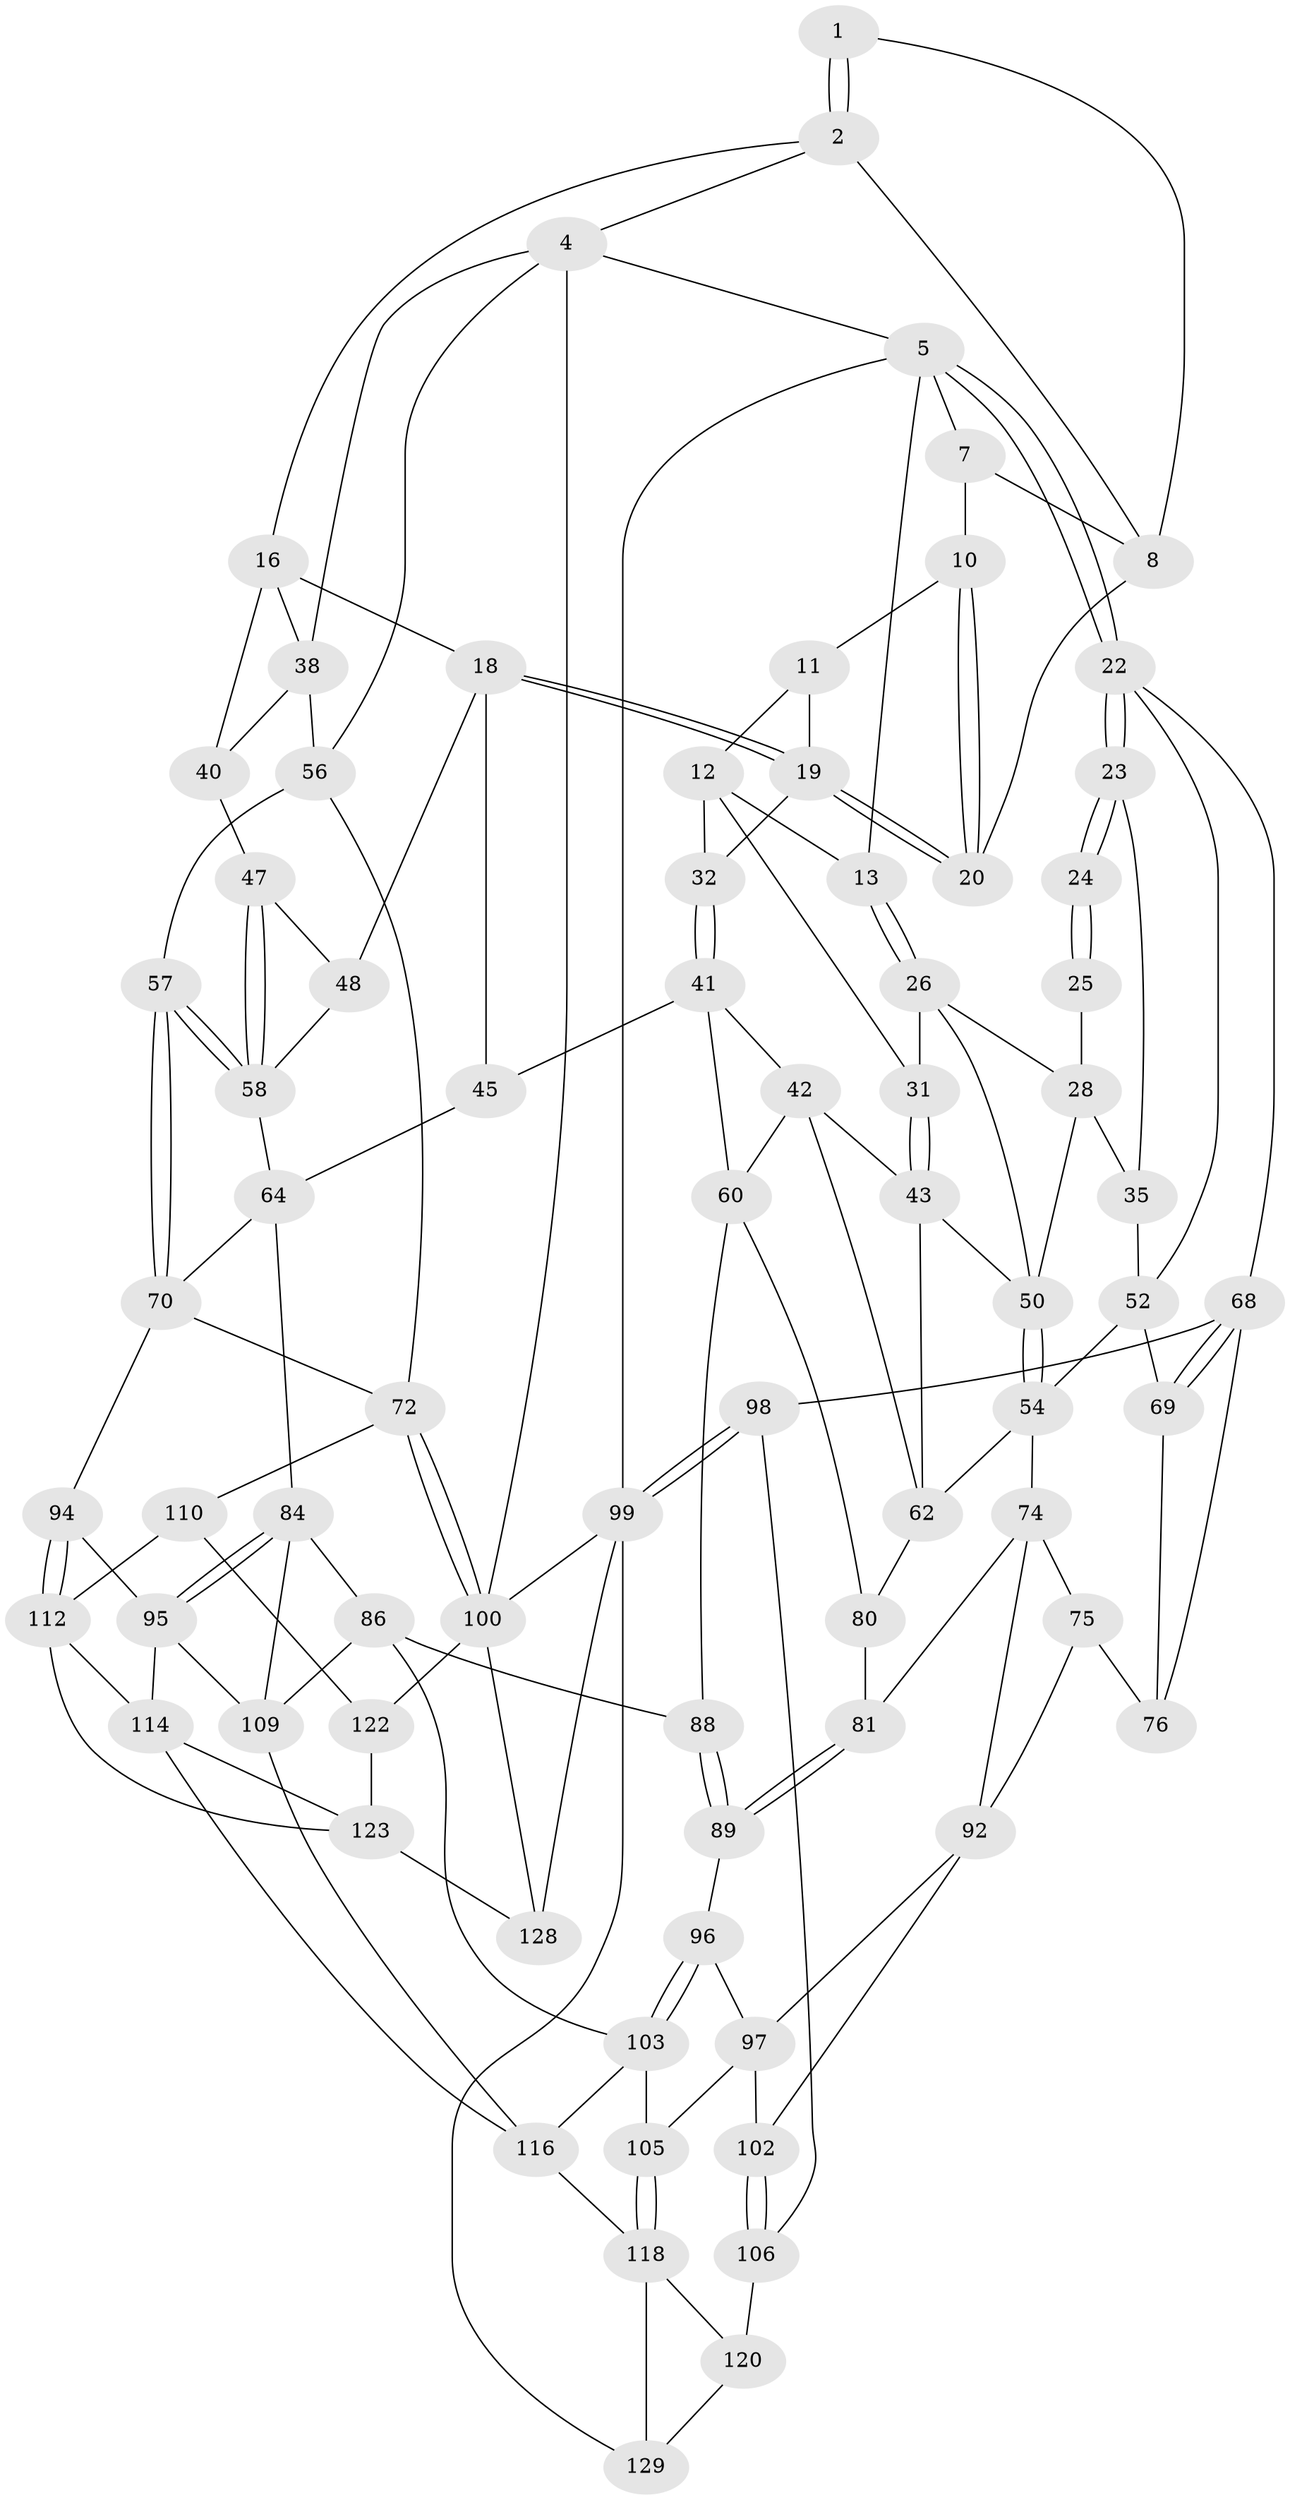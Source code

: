 // original degree distribution, {3: 0.023076923076923078, 5: 0.4846153846153846, 4: 0.24615384615384617, 6: 0.24615384615384617}
// Generated by graph-tools (version 1.1) at 2025/42/03/06/25 10:42:28]
// undirected, 76 vertices, 160 edges
graph export_dot {
graph [start="1"]
  node [color=gray90,style=filled];
  1 [pos="+0.4517299656474941+0"];
  2 [pos="+0.8272456682912274+0",super="+3"];
  4 [pos="+1+0",super="+37"];
  5 [pos="+0+0",super="+6"];
  7 [pos="+0.36810150495235744+0",super="+9"];
  8 [pos="+0.5261265710916705+0.05256966165394628",super="+15"];
  10 [pos="+0.4642917994437516+0.10329659012316515"];
  11 [pos="+0.45535392014583803+0.110181078398784"];
  12 [pos="+0.37491507452007256+0.10762065511582078",super="+30"];
  13 [pos="+0.2582552266142408+0.01194517528616542",super="+14"];
  16 [pos="+0.8166808099233998+0.1255295111772675",super="+17"];
  18 [pos="+0.6393167867519016+0.19348203920081616",super="+44"];
  19 [pos="+0.6384181280963209+0.19284844783342897",super="+21"];
  20 [pos="+0.62269952068775+0.14209198114204225"];
  22 [pos="+0+0.1486972062310494",super="+53"];
  23 [pos="+0+0.14926724771974914",super="+36"];
  24 [pos="+0+0.13924060652743867",super="+33"];
  25 [pos="+0.20837274436790934+0.02875528678800099",super="+29"];
  26 [pos="+0.26595839689810064+0.2448650739252771",super="+27"];
  28 [pos="+0.144390736099318+0.1668364440824247",super="+34"];
  31 [pos="+0.35706795283893034+0.25989435836199615"];
  32 [pos="+0.5026259687422793+0.2332594392835141"];
  35 [pos="+0.08687979305367909+0.2837287466530244"];
  38 [pos="+0.8966344509134163+0.17479916794745334",super="+39"];
  40 [pos="+0.7745911069798886+0.27597596761394194"];
  41 [pos="+0.49608417213598544+0.26809909200490073",super="+46"];
  42 [pos="+0.38406938511939215+0.32128627027516476",super="+61"];
  43 [pos="+0.3776340467152974+0.32036320018367737",super="+49"];
  45 [pos="+0.5743592809014664+0.4252517153650708"];
  47 [pos="+0.7613960286348251+0.3039244747498307"];
  48 [pos="+0.7041720539452991+0.33649576981073753"];
  50 [pos="+0.20259586798118498+0.348980128619871",super="+51"];
  52 [pos="+0.07031552807962385+0.31291450631286744",super="+55"];
  54 [pos="+0.18589199229980405+0.40459250312212586",super="+67"];
  56 [pos="+0.9322125631231422+0.3700915510102456",super="+63"];
  57 [pos="+0.8921233662920612+0.4084618862735709"];
  58 [pos="+0.7744614757486941+0.4050427292162202",super="+59"];
  60 [pos="+0.5575832365303091+0.4247147824440483",super="+79"];
  62 [pos="+0.3541849214480952+0.4408514386366877",super="+66"];
  64 [pos="+0.7264783511665687+0.44819597081542856",super="+65"];
  68 [pos="+0+0.38899925582186945",super="+78"];
  69 [pos="+0+0.4240181103833738"];
  70 [pos="+0.8429884685642177+0.5924046135448487",super="+71"];
  72 [pos="+1+0.6579916576975253",super="+73"];
  74 [pos="+0.1907027028703208+0.4801639279324727",super="+83"];
  75 [pos="+0.12497928998904938+0.5085296082917511",super="+90"];
  76 [pos="+0.027336951575139882+0.4631019934765154",super="+77"];
  80 [pos="+0.3436887703276693+0.4754797916453"];
  81 [pos="+0.34335331508776795+0.5029438438704338",super="+82"];
  84 [pos="+0.6196228035827558+0.5707097403573252",super="+85"];
  86 [pos="+0.4711279791124715+0.7012702941585047",super="+87"];
  88 [pos="+0.4377598192590955+0.6339325277611155"];
  89 [pos="+0.39442517344815714+0.5815489834915474",super="+91"];
  92 [pos="+0.20773779654241964+0.5437970894514929",super="+93"];
  94 [pos="+0.7999345230747268+0.6255198804882599"];
  95 [pos="+0.7762066795604287+0.6316862007352556",super="+108"];
  96 [pos="+0.29691676721491933+0.5878767486268225"];
  97 [pos="+0.21711516433145803+0.5656424968931878",super="+101"];
  98 [pos="+0+0.7867163842702364"];
  99 [pos="+0+1",super="+130"];
  100 [pos="+1+1",super="+126"];
  102 [pos="+0.19170690231051418+0.6995218605238"];
  103 [pos="+0.3306130793558367+0.6733524371640716",super="+104"];
  105 [pos="+0.21930027488038412+0.7008483511043965"];
  106 [pos="+0.15434663708507224+0.7473374292605477",super="+107"];
  109 [pos="+0.6634024954793368+0.7520206827574819",super="+115"];
  110 [pos="+0.93198747475817+0.7875049084350214",super="+111"];
  112 [pos="+0.8286513024743222+0.7281629017960934",super="+113"];
  114 [pos="+0.6871647519896786+0.7658245384957164",super="+121"];
  116 [pos="+0.46674985775895483+0.8477668900847797",super="+117"];
  118 [pos="+0.3402114952062019+0.9542540057930572",super="+119"];
  120 [pos="+0.19949357919205737+0.8499296602147101",super="+127"];
  122 [pos="+0.8336294712537431+0.847759428521753",super="+124"];
  123 [pos="+0.7655493954290714+0.845589674265925",super="+125"];
  128 [pos="+0.7674145503734239+1"];
  129 [pos="+0.2856964114554032+1"];
  1 -- 2;
  1 -- 2;
  1 -- 8;
  2 -- 8;
  2 -- 16;
  2 -- 4;
  4 -- 5;
  4 -- 100;
  4 -- 56;
  4 -- 38;
  5 -- 22;
  5 -- 22;
  5 -- 99;
  5 -- 7;
  5 -- 13;
  7 -- 8;
  7 -- 10;
  8 -- 20;
  10 -- 11;
  10 -- 20;
  10 -- 20;
  11 -- 12;
  11 -- 19;
  12 -- 13;
  12 -- 32;
  12 -- 31;
  13 -- 26;
  13 -- 26;
  16 -- 38;
  16 -- 40;
  16 -- 18;
  18 -- 19;
  18 -- 19;
  18 -- 48;
  18 -- 45;
  19 -- 20;
  19 -- 20;
  19 -- 32;
  22 -- 23;
  22 -- 23;
  22 -- 52;
  22 -- 68;
  23 -- 24 [weight=2];
  23 -- 24;
  23 -- 35;
  24 -- 25;
  24 -- 25;
  25 -- 28;
  26 -- 31;
  26 -- 50;
  26 -- 28;
  28 -- 35;
  28 -- 50;
  31 -- 43;
  31 -- 43;
  32 -- 41;
  32 -- 41;
  35 -- 52;
  38 -- 40;
  38 -- 56;
  40 -- 47;
  41 -- 42;
  41 -- 60;
  41 -- 45;
  42 -- 43;
  42 -- 60;
  42 -- 62;
  43 -- 50;
  43 -- 62;
  45 -- 64;
  47 -- 48;
  47 -- 58;
  47 -- 58;
  48 -- 58;
  50 -- 54;
  50 -- 54;
  52 -- 69;
  52 -- 54;
  54 -- 62;
  54 -- 74;
  56 -- 57;
  56 -- 72;
  57 -- 58;
  57 -- 58;
  57 -- 70;
  57 -- 70;
  58 -- 64;
  60 -- 80;
  60 -- 88;
  62 -- 80;
  64 -- 84;
  64 -- 70;
  68 -- 69;
  68 -- 69;
  68 -- 98;
  68 -- 76;
  69 -- 76;
  70 -- 94;
  70 -- 72;
  72 -- 100;
  72 -- 100;
  72 -- 110;
  74 -- 75;
  74 -- 81;
  74 -- 92;
  75 -- 76 [weight=2];
  75 -- 92;
  80 -- 81;
  81 -- 89 [weight=2];
  81 -- 89;
  84 -- 95;
  84 -- 95;
  84 -- 109;
  84 -- 86;
  86 -- 109;
  86 -- 88;
  86 -- 103;
  88 -- 89;
  88 -- 89;
  89 -- 96;
  92 -- 97;
  92 -- 102;
  94 -- 95;
  94 -- 112;
  94 -- 112;
  95 -- 114;
  95 -- 109;
  96 -- 97;
  96 -- 103;
  96 -- 103;
  97 -- 102;
  97 -- 105;
  98 -- 99;
  98 -- 99;
  98 -- 106;
  99 -- 100;
  99 -- 128;
  99 -- 129;
  100 -- 128;
  100 -- 122;
  102 -- 106;
  102 -- 106;
  103 -- 105;
  103 -- 116;
  105 -- 118;
  105 -- 118;
  106 -- 120 [weight=2];
  109 -- 116;
  110 -- 122 [weight=2];
  110 -- 112;
  112 -- 114;
  112 -- 123;
  114 -- 123;
  114 -- 116;
  116 -- 118;
  118 -- 120;
  118 -- 129;
  120 -- 129;
  122 -- 123;
  123 -- 128;
}
